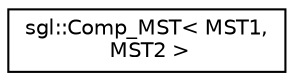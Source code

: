digraph "Graphical Class Hierarchy"
{
  edge [fontname="Helvetica",fontsize="10",labelfontname="Helvetica",labelfontsize="10"];
  node [fontname="Helvetica",fontsize="10",shape=record];
  rankdir="LR";
  Node1 [label="sgl::Comp_MST\< MST1,\l MST2 \>",height=0.2,width=0.4,color="black", fillcolor="white", style="filled",URL="$classsgl_1_1_comp___m_s_t.html"];
}
